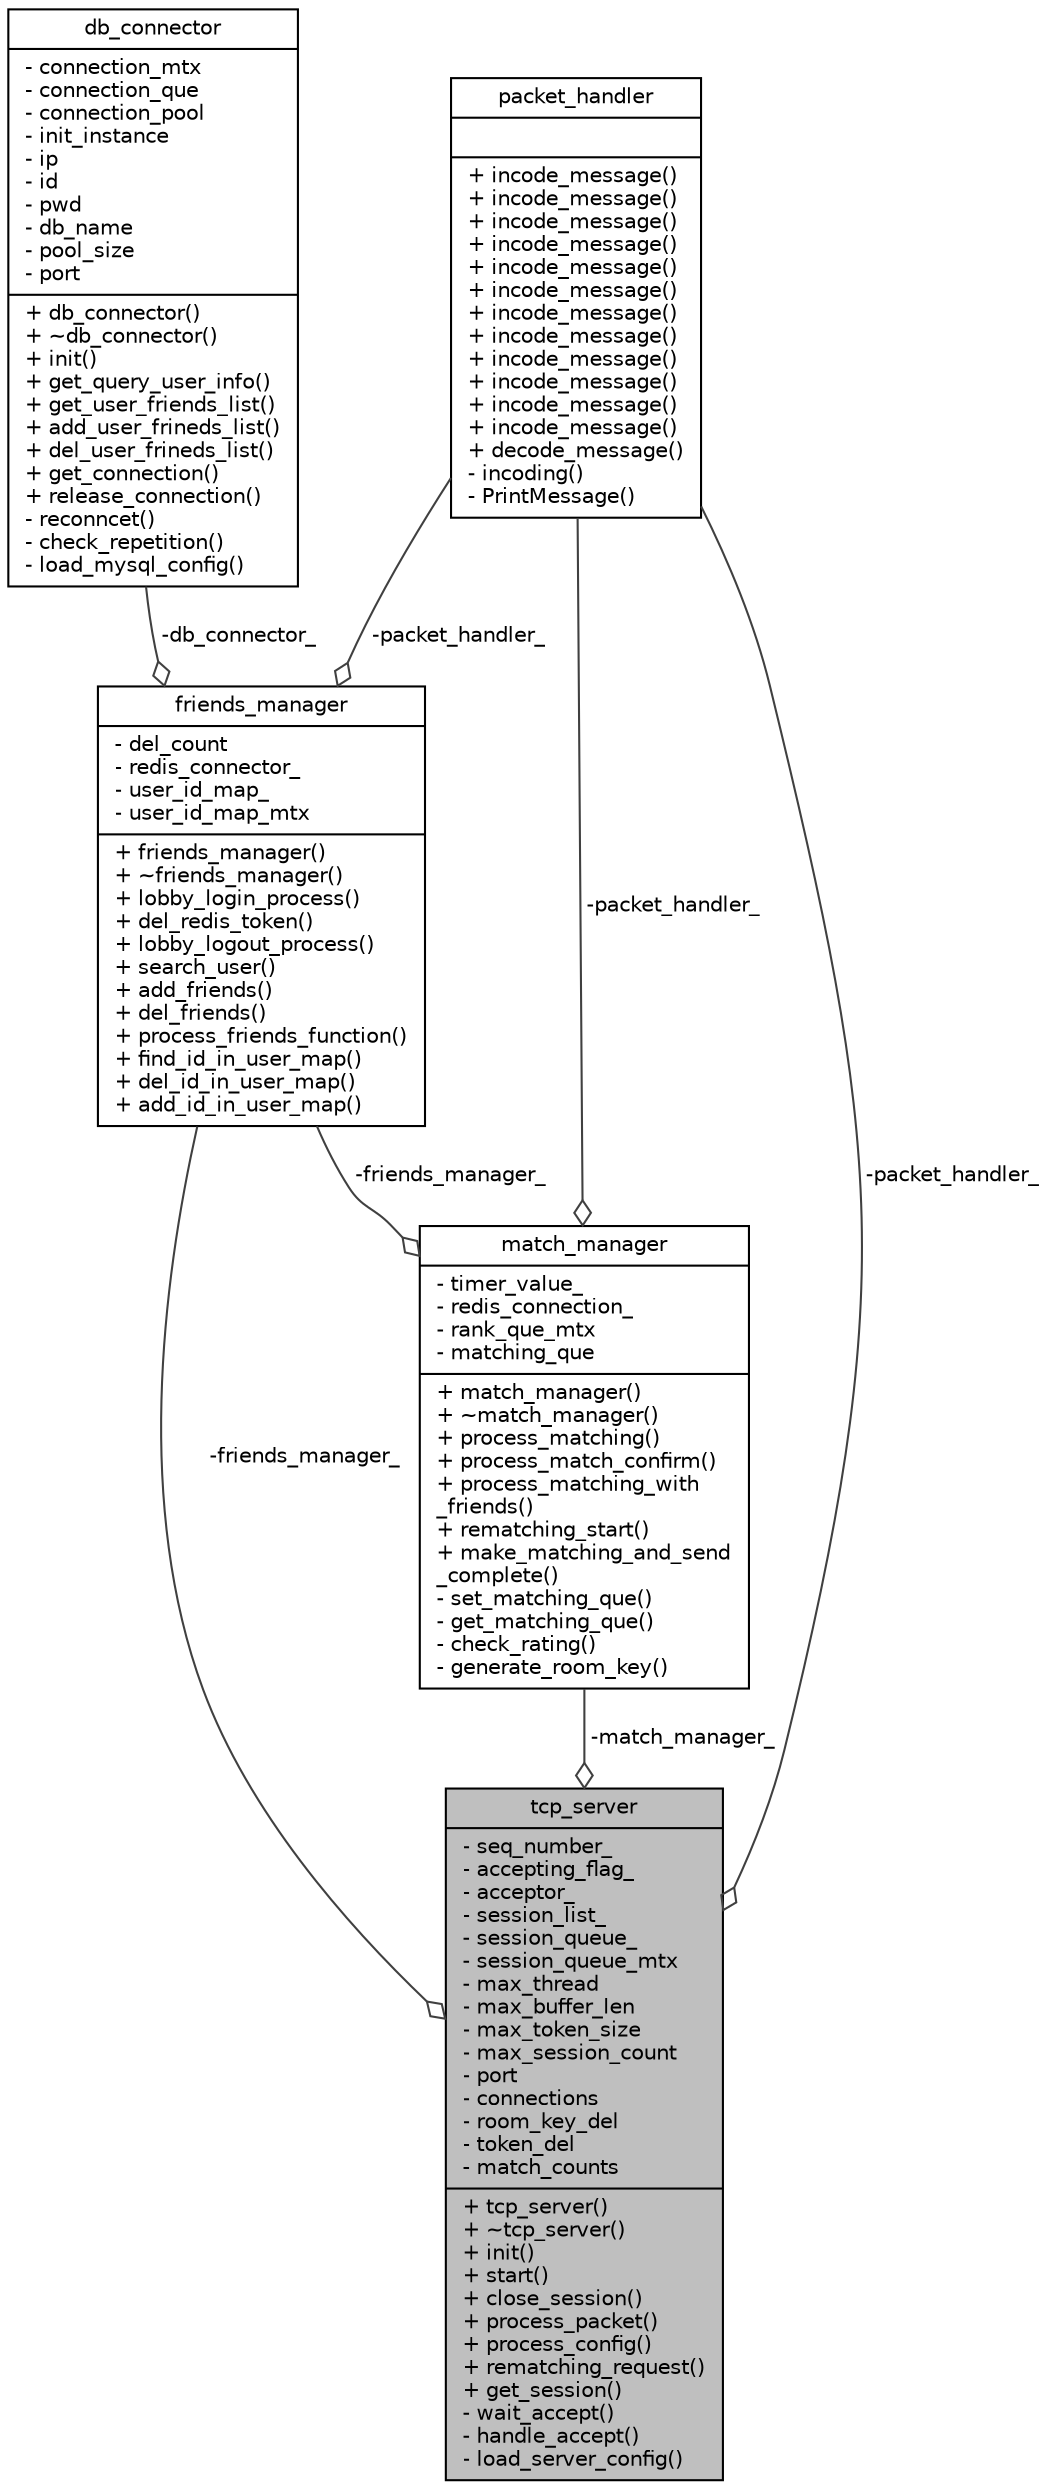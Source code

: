 digraph "tcp_server"
{
  edge [fontname="Helvetica",fontsize="10",labelfontname="Helvetica",labelfontsize="10"];
  node [fontname="Helvetica",fontsize="10",shape=record];
  Node1 [label="{tcp_server\n|- seq_number_\l- accepting_flag_\l- acceptor_\l- session_list_\l- session_queue_\l- session_queue_mtx\l- max_thread\l- max_buffer_len\l- max_token_size\l- max_session_count\l- port\l- connections\l- room_key_del\l- token_del\l- match_counts\l|+ tcp_server()\l+ ~tcp_server()\l+ init()\l+ start()\l+ close_session()\l+ process_packet()\l+ process_config()\l+ rematching_request()\l+ get_session()\l- wait_accept()\l- handle_accept()\l- load_server_config()\l}",height=0.2,width=0.4,color="black", fillcolor="grey75", style="filled", fontcolor="black"];
  Node2 -> Node1 [color="grey25",fontsize="10",style="solid",label=" -friends_manager_" ,arrowhead="odiamond",fontname="Helvetica"];
  Node2 [label="{friends_manager\n|- del_count\l- redis_connector_\l- user_id_map_\l- user_id_map_mtx\l|+ friends_manager()\l+ ~friends_manager()\l+ lobby_login_process()\l+ del_redis_token()\l+ lobby_logout_process()\l+ search_user()\l+ add_friends()\l+ del_friends()\l+ process_friends_function()\l+ find_id_in_user_map()\l+ del_id_in_user_map()\l+ add_id_in_user_map()\l}",height=0.2,width=0.4,color="black", fillcolor="white", style="filled",URL="$classfriends__manager.html"];
  Node3 -> Node2 [color="grey25",fontsize="10",style="solid",label=" -packet_handler_" ,arrowhead="odiamond",fontname="Helvetica"];
  Node3 [label="{packet_handler\n||+ incode_message()\l+ incode_message()\l+ incode_message()\l+ incode_message()\l+ incode_message()\l+ incode_message()\l+ incode_message()\l+ incode_message()\l+ incode_message()\l+ incode_message()\l+ incode_message()\l+ incode_message()\l+ decode_message()\l- incoding()\l- PrintMessage()\l}",height=0.2,width=0.4,color="black", fillcolor="white", style="filled",URL="$classpacket__handler.html"];
  Node4 -> Node2 [color="grey25",fontsize="10",style="solid",label=" -db_connector_" ,arrowhead="odiamond",fontname="Helvetica"];
  Node4 [label="{db_connector\n|- connection_mtx\l- connection_que\l- connection_pool\l- init_instance\l- ip\l- id\l- pwd\l- db_name\l- pool_size\l- port\l|+ db_connector()\l+ ~db_connector()\l+ init()\l+ get_query_user_info()\l+ get_user_friends_list()\l+ add_user_frineds_list()\l+ del_user_frineds_list()\l+ get_connection()\l+ release_connection()\l- reconncet()\l- check_repetition()\l- load_mysql_config()\l}",height=0.2,width=0.4,color="black", fillcolor="white", style="filled",URL="$classdb__connector.html"];
  Node5 -> Node1 [color="grey25",fontsize="10",style="solid",label=" -match_manager_" ,arrowhead="odiamond",fontname="Helvetica"];
  Node5 [label="{match_manager\n|- timer_value_\l- redis_connection_\l- rank_que_mtx\l- matching_que\l|+ match_manager()\l+ ~match_manager()\l+ process_matching()\l+ process_match_confirm()\l+ process_matching_with\l_friends()\l+ rematching_start()\l+ make_matching_and_send\l_complete()\l- set_matching_que()\l- get_matching_que()\l- check_rating()\l- generate_room_key()\l}",height=0.2,width=0.4,color="black", fillcolor="white", style="filled",URL="$classmatch__manager.html"];
  Node2 -> Node5 [color="grey25",fontsize="10",style="solid",label=" -friends_manager_" ,arrowhead="odiamond",fontname="Helvetica"];
  Node3 -> Node5 [color="grey25",fontsize="10",style="solid",label=" -packet_handler_" ,arrowhead="odiamond",fontname="Helvetica"];
  Node3 -> Node1 [color="grey25",fontsize="10",style="solid",label=" -packet_handler_" ,arrowhead="odiamond",fontname="Helvetica"];
}
